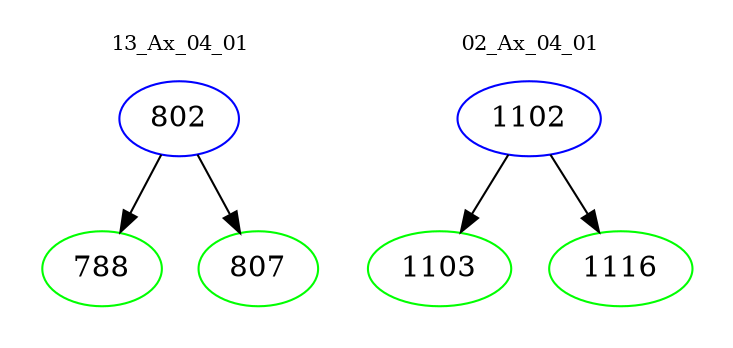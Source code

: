 digraph{
subgraph cluster_0 {
color = white
label = "13_Ax_04_01";
fontsize=10;
T0_802 [label="802", color="blue"]
T0_802 -> T0_788 [color="black"]
T0_788 [label="788", color="green"]
T0_802 -> T0_807 [color="black"]
T0_807 [label="807", color="green"]
}
subgraph cluster_1 {
color = white
label = "02_Ax_04_01";
fontsize=10;
T1_1102 [label="1102", color="blue"]
T1_1102 -> T1_1103 [color="black"]
T1_1103 [label="1103", color="green"]
T1_1102 -> T1_1116 [color="black"]
T1_1116 [label="1116", color="green"]
}
}
